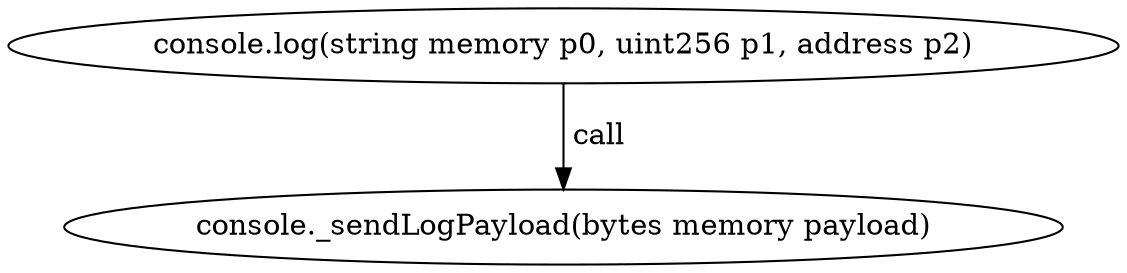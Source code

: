 digraph "" {
	graph [bb="0,0,445.29,124.8"];
	node [label="\N"];
	"console.log(string memory p0, uint256 p1, address p2)"	 [height=0.5,
		pos="222.65,106.8",
		width=6.1846];
	"console._sendLogPayload(bytes memory payload)"	 [height=0.5,
		pos="222.65,18",
		width=5.7372];
	"console.log(string memory p0, uint256 p1, address p2)" -> "console._sendLogPayload(bytes memory payload)" [key=call,
	label=" call",
	lp="234.5,62.4",
	pos="e,222.65,36.072 222.65,88.401 222.65,76.295 222.65,60.208 222.65,46.467"];
}
digraph "" {
	graph [bb="0,0,445.29,124.8"];
	node [label="\N"];
	"console.log(string memory p0, uint256 p1, address p2)"	 [height=0.5,
		pos="222.65,106.8",
		width=6.1846];
	"console._sendLogPayload(bytes memory payload)"	 [height=0.5,
		pos="222.65,18",
		width=5.7372];
	"console.log(string memory p0, uint256 p1, address p2)" -> "console._sendLogPayload(bytes memory payload)" [key=call,
	label=" call",
	lp="234.5,62.4",
	pos="e,222.65,36.072 222.65,88.401 222.65,76.295 222.65,60.208 222.65,46.467"];
}

